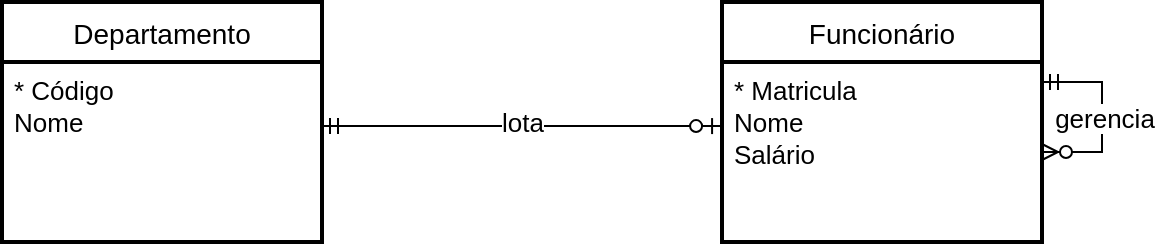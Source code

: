 <mxfile version="15.4.0" type="github">
  <diagram id="R2lEEEUBdFMjLlhIrx00" name="Page-1">
    <mxGraphModel dx="868" dy="483" grid="1" gridSize="10" guides="1" tooltips="1" connect="1" arrows="1" fold="1" page="1" pageScale="1" pageWidth="850" pageHeight="1100" math="0" shadow="0" extFonts="Permanent Marker^https://fonts.googleapis.com/css?family=Permanent+Marker">
      <root>
        <mxCell id="0" />
        <mxCell id="1" parent="0" />
        <mxCell id="RVtmgP2brcEatpGT0lwi-5" value="Departamento" style="swimlane;childLayout=stackLayout;horizontal=1;startSize=30;horizontalStack=0;rounded=0;fontSize=14;fontStyle=0;strokeWidth=2;resizeParent=0;resizeLast=1;shadow=0;dashed=0;align=center;fillColor=default;" vertex="1" parent="1">
          <mxGeometry x="80" y="120" width="160" height="120" as="geometry" />
        </mxCell>
        <mxCell id="RVtmgP2brcEatpGT0lwi-6" value="* Código&#xa;Nome" style="align=left;strokeColor=none;fillColor=none;spacingLeft=4;fontSize=13;verticalAlign=top;resizable=0;rotatable=0;part=1;" vertex="1" parent="RVtmgP2brcEatpGT0lwi-5">
          <mxGeometry y="30" width="160" height="90" as="geometry" />
        </mxCell>
        <mxCell id="RVtmgP2brcEatpGT0lwi-8" value="Funcionário" style="swimlane;childLayout=stackLayout;horizontal=1;startSize=30;horizontalStack=0;rounded=0;fontSize=14;fontStyle=0;strokeWidth=2;resizeParent=0;resizeLast=1;shadow=0;dashed=0;align=center;fillColor=default;" vertex="1" parent="1">
          <mxGeometry x="440" y="120" width="160" height="120" as="geometry" />
        </mxCell>
        <mxCell id="RVtmgP2brcEatpGT0lwi-9" value="* Matricula&#xa;Nome&#xa;Salário" style="align=left;strokeColor=none;fillColor=none;spacingLeft=4;fontSize=13;verticalAlign=top;resizable=0;rotatable=0;part=1;" vertex="1" parent="RVtmgP2brcEatpGT0lwi-8">
          <mxGeometry y="30" width="160" height="90" as="geometry" />
        </mxCell>
        <mxCell id="RVtmgP2brcEatpGT0lwi-11" value="" style="edgeStyle=entityRelationEdgeStyle;fontSize=12;html=1;endArrow=ERzeroToOne;startArrow=ERmandOne;rounded=0;entryX=-0.006;entryY=0.356;entryDx=0;entryDy=0;entryPerimeter=0;" edge="1" parent="1" target="RVtmgP2brcEatpGT0lwi-9">
          <mxGeometry width="100" height="100" relative="1" as="geometry">
            <mxPoint x="240" y="182" as="sourcePoint" />
            <mxPoint x="470" y="200" as="targetPoint" />
          </mxGeometry>
        </mxCell>
        <mxCell id="RVtmgP2brcEatpGT0lwi-13" value="lota" style="edgeLabel;html=1;align=center;verticalAlign=middle;resizable=0;points=[];fontSize=13;" vertex="1" connectable="0" parent="RVtmgP2brcEatpGT0lwi-11">
          <mxGeometry x="-0.106" y="1" relative="1" as="geometry">
            <mxPoint x="11" y="-1" as="offset" />
          </mxGeometry>
        </mxCell>
        <mxCell id="RVtmgP2brcEatpGT0lwi-15" value="" style="edgeStyle=entityRelationEdgeStyle;fontSize=12;html=1;endArrow=ERzeroToMany;startArrow=ERmandOne;rounded=0;" edge="1" parent="1" target="RVtmgP2brcEatpGT0lwi-9">
          <mxGeometry width="100" height="100" relative="1" as="geometry">
            <mxPoint x="600" y="160" as="sourcePoint" />
            <mxPoint x="700" y="60" as="targetPoint" />
          </mxGeometry>
        </mxCell>
        <mxCell id="RVtmgP2brcEatpGT0lwi-16" value="gerencia" style="edgeLabel;html=1;align=center;verticalAlign=middle;resizable=0;points=[];fontSize=13;" vertex="1" connectable="0" parent="RVtmgP2brcEatpGT0lwi-15">
          <mxGeometry x="0.011" y="1" relative="1" as="geometry">
            <mxPoint as="offset" />
          </mxGeometry>
        </mxCell>
      </root>
    </mxGraphModel>
  </diagram>
</mxfile>
